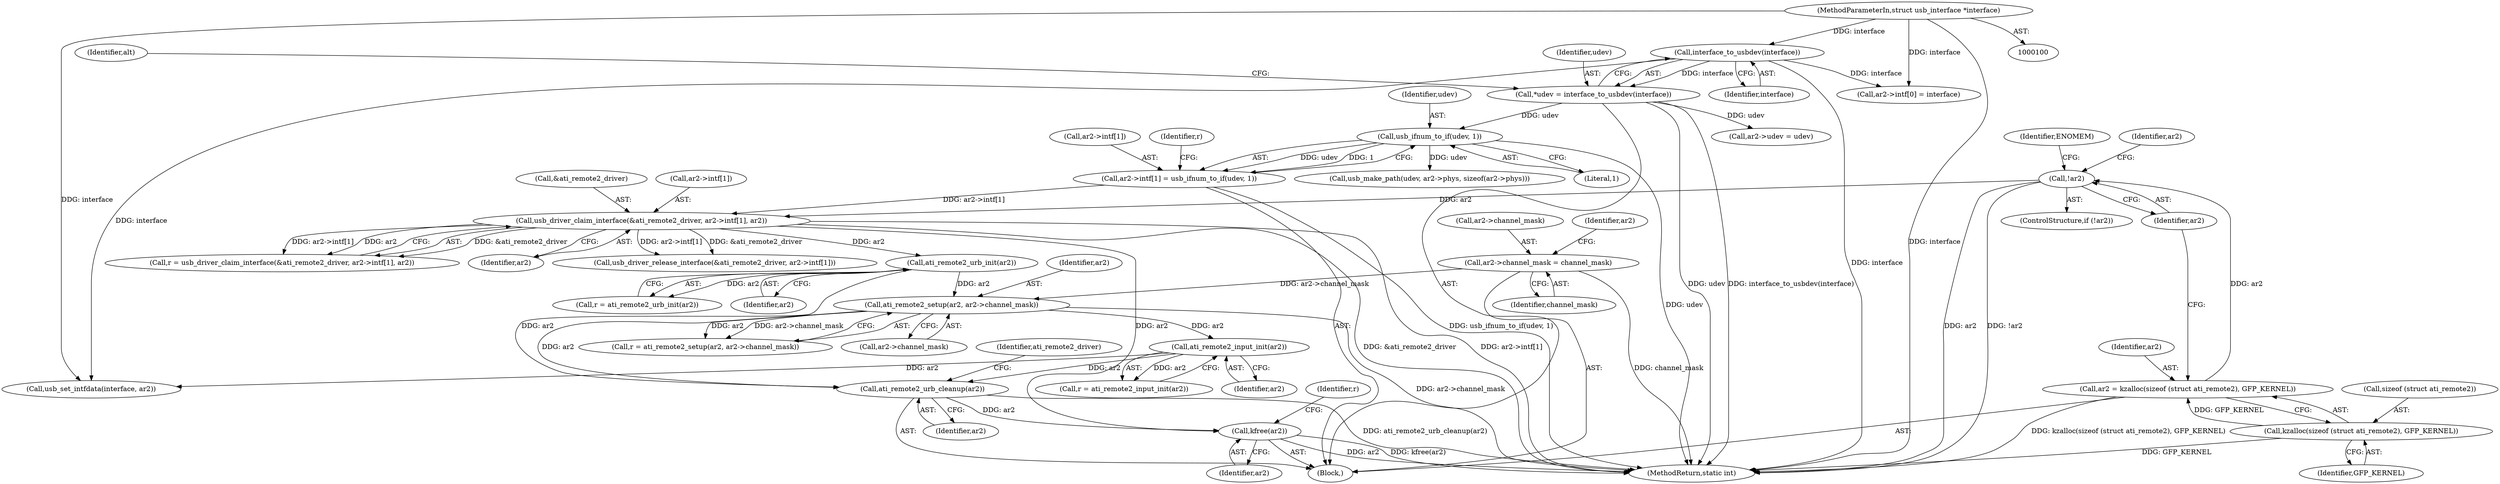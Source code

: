 digraph "0_linux_950336ba3e4a1ffd2ca60d29f6ef386dd2c7351d@pointer" {
"1000306" [label="(Call,ati_remote2_urb_cleanup(ar2))"];
"1000229" [label="(Call,ati_remote2_setup(ar2, ar2->channel_mask))"];
"1000212" [label="(Call,ati_remote2_urb_init(ar2))"];
"1000175" [label="(Call,usb_driver_claim_interface(&ati_remote2_driver, ar2->intf[1], ar2))"];
"1000164" [label="(Call,ar2->intf[1] = usb_ifnum_to_if(udev, 1))"];
"1000170" [label="(Call,usb_ifnum_to_if(udev, 1))"];
"1000105" [label="(Call,*udev = interface_to_usbdev(interface))"];
"1000107" [label="(Call,interface_to_usbdev(interface))"];
"1000101" [label="(MethodParameterIn,struct usb_interface *interface)"];
"1000133" [label="(Call,!ar2)"];
"1000126" [label="(Call,ar2 = kzalloc(sizeof (struct ati_remote2), GFP_KERNEL))"];
"1000128" [label="(Call,kzalloc(sizeof (struct ati_remote2), GFP_KERNEL))"];
"1000217" [label="(Call,ar2->channel_mask = channel_mask)"];
"1000280" [label="(Call,ati_remote2_input_init(ar2))"];
"1000317" [label="(Call,kfree(ar2))"];
"1000165" [label="(Call,ar2->intf[1])"];
"1000106" [label="(Identifier,udev)"];
"1000140" [label="(Identifier,ar2)"];
"1000281" [label="(Identifier,ar2)"];
"1000231" [label="(Call,ar2->channel_mask)"];
"1000164" [label="(Call,ar2->intf[1] = usb_ifnum_to_if(udev, 1))"];
"1000176" [label="(Call,&ati_remote2_driver)"];
"1000230" [label="(Identifier,ar2)"];
"1000229" [label="(Call,ati_remote2_setup(ar2, ar2->channel_mask))"];
"1000310" [label="(Identifier,ati_remote2_driver)"];
"1000280" [label="(Call,ati_remote2_input_init(ar2))"];
"1000183" [label="(Identifier,ar2)"];
"1000174" [label="(Identifier,r)"];
"1000237" [label="(Call,usb_make_path(udev, ar2->phys, sizeof(ar2->phys)))"];
"1000321" [label="(MethodReturn,static int)"];
"1000227" [label="(Call,r = ati_remote2_setup(ar2, ar2->channel_mask))"];
"1000170" [label="(Call,usb_ifnum_to_if(udev, 1))"];
"1000307" [label="(Identifier,ar2)"];
"1000318" [label="(Identifier,ar2)"];
"1000126" [label="(Call,ar2 = kzalloc(sizeof (struct ati_remote2), GFP_KERNEL))"];
"1000101" [label="(MethodParameterIn,struct usb_interface *interface)"];
"1000218" [label="(Call,ar2->channel_mask)"];
"1000111" [label="(Identifier,alt)"];
"1000173" [label="(Call,r = usb_driver_claim_interface(&ati_remote2_driver, ar2->intf[1], ar2))"];
"1000213" [label="(Identifier,ar2)"];
"1000107" [label="(Call,interface_to_usbdev(interface))"];
"1000108" [label="(Identifier,interface)"];
"1000128" [label="(Call,kzalloc(sizeof (struct ati_remote2), GFP_KERNEL))"];
"1000133" [label="(Call,!ar2)"];
"1000224" [label="(Identifier,ar2)"];
"1000221" [label="(Identifier,channel_mask)"];
"1000103" [label="(Block,)"];
"1000210" [label="(Call,r = ati_remote2_urb_init(ar2))"];
"1000306" [label="(Call,ati_remote2_urb_cleanup(ar2))"];
"1000171" [label="(Identifier,udev)"];
"1000131" [label="(Identifier,GFP_KERNEL)"];
"1000178" [label="(Call,ar2->intf[1])"];
"1000278" [label="(Call,r = ati_remote2_input_init(ar2))"];
"1000138" [label="(Call,ar2->udev = udev)"];
"1000212" [label="(Call,ati_remote2_urb_init(ar2))"];
"1000137" [label="(Identifier,ENOMEM)"];
"1000129" [label="(Call,sizeof (struct ati_remote2))"];
"1000217" [label="(Call,ar2->channel_mask = channel_mask)"];
"1000143" [label="(Call,ar2->intf[0] = interface)"];
"1000308" [label="(Call,usb_driver_release_interface(&ati_remote2_driver, ar2->intf[1]))"];
"1000105" [label="(Call,*udev = interface_to_usbdev(interface))"];
"1000285" [label="(Call,usb_set_intfdata(interface, ar2))"];
"1000134" [label="(Identifier,ar2)"];
"1000132" [label="(ControlStructure,if (!ar2))"];
"1000127" [label="(Identifier,ar2)"];
"1000317" [label="(Call,kfree(ar2))"];
"1000175" [label="(Call,usb_driver_claim_interface(&ati_remote2_driver, ar2->intf[1], ar2))"];
"1000320" [label="(Identifier,r)"];
"1000172" [label="(Literal,1)"];
"1000306" -> "1000103"  [label="AST: "];
"1000306" -> "1000307"  [label="CFG: "];
"1000307" -> "1000306"  [label="AST: "];
"1000310" -> "1000306"  [label="CFG: "];
"1000306" -> "1000321"  [label="DDG: ati_remote2_urb_cleanup(ar2)"];
"1000229" -> "1000306"  [label="DDG: ar2"];
"1000212" -> "1000306"  [label="DDG: ar2"];
"1000280" -> "1000306"  [label="DDG: ar2"];
"1000306" -> "1000317"  [label="DDG: ar2"];
"1000229" -> "1000227"  [label="AST: "];
"1000229" -> "1000231"  [label="CFG: "];
"1000230" -> "1000229"  [label="AST: "];
"1000231" -> "1000229"  [label="AST: "];
"1000227" -> "1000229"  [label="CFG: "];
"1000229" -> "1000321"  [label="DDG: ar2->channel_mask"];
"1000229" -> "1000227"  [label="DDG: ar2"];
"1000229" -> "1000227"  [label="DDG: ar2->channel_mask"];
"1000212" -> "1000229"  [label="DDG: ar2"];
"1000217" -> "1000229"  [label="DDG: ar2->channel_mask"];
"1000229" -> "1000280"  [label="DDG: ar2"];
"1000212" -> "1000210"  [label="AST: "];
"1000212" -> "1000213"  [label="CFG: "];
"1000213" -> "1000212"  [label="AST: "];
"1000210" -> "1000212"  [label="CFG: "];
"1000212" -> "1000210"  [label="DDG: ar2"];
"1000175" -> "1000212"  [label="DDG: ar2"];
"1000175" -> "1000173"  [label="AST: "];
"1000175" -> "1000183"  [label="CFG: "];
"1000176" -> "1000175"  [label="AST: "];
"1000178" -> "1000175"  [label="AST: "];
"1000183" -> "1000175"  [label="AST: "];
"1000173" -> "1000175"  [label="CFG: "];
"1000175" -> "1000321"  [label="DDG: ar2->intf[1]"];
"1000175" -> "1000321"  [label="DDG: &ati_remote2_driver"];
"1000175" -> "1000173"  [label="DDG: &ati_remote2_driver"];
"1000175" -> "1000173"  [label="DDG: ar2->intf[1]"];
"1000175" -> "1000173"  [label="DDG: ar2"];
"1000164" -> "1000175"  [label="DDG: ar2->intf[1]"];
"1000133" -> "1000175"  [label="DDG: ar2"];
"1000175" -> "1000308"  [label="DDG: &ati_remote2_driver"];
"1000175" -> "1000308"  [label="DDG: ar2->intf[1]"];
"1000175" -> "1000317"  [label="DDG: ar2"];
"1000164" -> "1000103"  [label="AST: "];
"1000164" -> "1000170"  [label="CFG: "];
"1000165" -> "1000164"  [label="AST: "];
"1000170" -> "1000164"  [label="AST: "];
"1000174" -> "1000164"  [label="CFG: "];
"1000164" -> "1000321"  [label="DDG: usb_ifnum_to_if(udev, 1)"];
"1000170" -> "1000164"  [label="DDG: udev"];
"1000170" -> "1000164"  [label="DDG: 1"];
"1000170" -> "1000172"  [label="CFG: "];
"1000171" -> "1000170"  [label="AST: "];
"1000172" -> "1000170"  [label="AST: "];
"1000170" -> "1000321"  [label="DDG: udev"];
"1000105" -> "1000170"  [label="DDG: udev"];
"1000170" -> "1000237"  [label="DDG: udev"];
"1000105" -> "1000103"  [label="AST: "];
"1000105" -> "1000107"  [label="CFG: "];
"1000106" -> "1000105"  [label="AST: "];
"1000107" -> "1000105"  [label="AST: "];
"1000111" -> "1000105"  [label="CFG: "];
"1000105" -> "1000321"  [label="DDG: interface_to_usbdev(interface)"];
"1000105" -> "1000321"  [label="DDG: udev"];
"1000107" -> "1000105"  [label="DDG: interface"];
"1000105" -> "1000138"  [label="DDG: udev"];
"1000107" -> "1000108"  [label="CFG: "];
"1000108" -> "1000107"  [label="AST: "];
"1000107" -> "1000321"  [label="DDG: interface"];
"1000101" -> "1000107"  [label="DDG: interface"];
"1000107" -> "1000143"  [label="DDG: interface"];
"1000107" -> "1000285"  [label="DDG: interface"];
"1000101" -> "1000100"  [label="AST: "];
"1000101" -> "1000321"  [label="DDG: interface"];
"1000101" -> "1000143"  [label="DDG: interface"];
"1000101" -> "1000285"  [label="DDG: interface"];
"1000133" -> "1000132"  [label="AST: "];
"1000133" -> "1000134"  [label="CFG: "];
"1000134" -> "1000133"  [label="AST: "];
"1000137" -> "1000133"  [label="CFG: "];
"1000140" -> "1000133"  [label="CFG: "];
"1000133" -> "1000321"  [label="DDG: ar2"];
"1000133" -> "1000321"  [label="DDG: !ar2"];
"1000126" -> "1000133"  [label="DDG: ar2"];
"1000126" -> "1000103"  [label="AST: "];
"1000126" -> "1000128"  [label="CFG: "];
"1000127" -> "1000126"  [label="AST: "];
"1000128" -> "1000126"  [label="AST: "];
"1000134" -> "1000126"  [label="CFG: "];
"1000126" -> "1000321"  [label="DDG: kzalloc(sizeof (struct ati_remote2), GFP_KERNEL)"];
"1000128" -> "1000126"  [label="DDG: GFP_KERNEL"];
"1000128" -> "1000131"  [label="CFG: "];
"1000129" -> "1000128"  [label="AST: "];
"1000131" -> "1000128"  [label="AST: "];
"1000128" -> "1000321"  [label="DDG: GFP_KERNEL"];
"1000217" -> "1000103"  [label="AST: "];
"1000217" -> "1000221"  [label="CFG: "];
"1000218" -> "1000217"  [label="AST: "];
"1000221" -> "1000217"  [label="AST: "];
"1000224" -> "1000217"  [label="CFG: "];
"1000217" -> "1000321"  [label="DDG: channel_mask"];
"1000280" -> "1000278"  [label="AST: "];
"1000280" -> "1000281"  [label="CFG: "];
"1000281" -> "1000280"  [label="AST: "];
"1000278" -> "1000280"  [label="CFG: "];
"1000280" -> "1000278"  [label="DDG: ar2"];
"1000280" -> "1000285"  [label="DDG: ar2"];
"1000317" -> "1000103"  [label="AST: "];
"1000317" -> "1000318"  [label="CFG: "];
"1000318" -> "1000317"  [label="AST: "];
"1000320" -> "1000317"  [label="CFG: "];
"1000317" -> "1000321"  [label="DDG: ar2"];
"1000317" -> "1000321"  [label="DDG: kfree(ar2)"];
}
